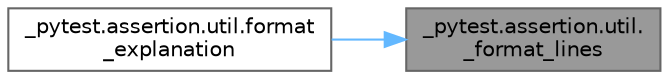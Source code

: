 digraph "_pytest.assertion.util._format_lines"
{
 // LATEX_PDF_SIZE
  bgcolor="transparent";
  edge [fontname=Helvetica,fontsize=10,labelfontname=Helvetica,labelfontsize=10];
  node [fontname=Helvetica,fontsize=10,shape=box,height=0.2,width=0.4];
  rankdir="RL";
  Node1 [id="Node000001",label="_pytest.assertion.util.\l_format_lines",height=0.2,width=0.4,color="gray40", fillcolor="grey60", style="filled", fontcolor="black",tooltip=" "];
  Node1 -> Node2 [id="edge1_Node000001_Node000002",dir="back",color="steelblue1",style="solid",tooltip=" "];
  Node2 [id="Node000002",label="_pytest.assertion.util.format\l_explanation",height=0.2,width=0.4,color="grey40", fillcolor="white", style="filled",URL="$namespace__pytest_1_1assertion_1_1util.html#a5c9a232dda3d4d9f8ee47710a7599eca",tooltip=" "];
}
